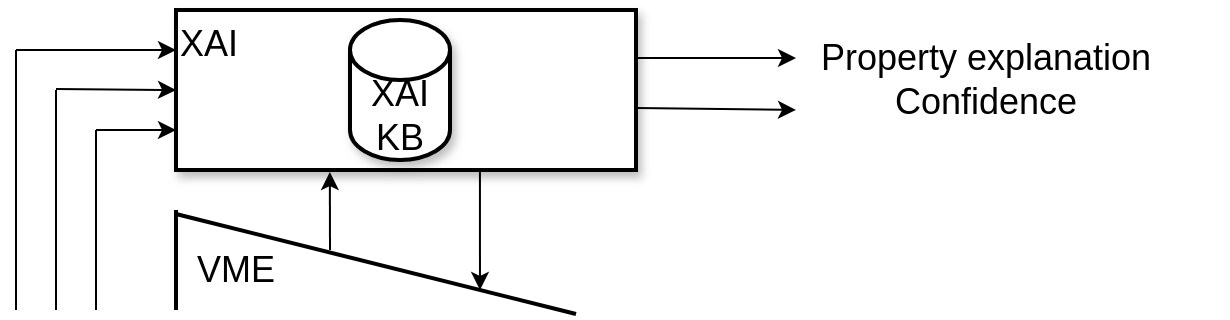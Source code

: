 <mxfile version="14.6.13" type="device"><diagram id="0wyKdWwq8preWDNyZ_en" name="Page-1"><mxGraphModel dx="737" dy="538" grid="1" gridSize="10" guides="1" tooltips="1" connect="1" arrows="1" fold="1" page="1" pageScale="1" pageWidth="850" pageHeight="1100" math="0" shadow="0"><root><mxCell id="0"/><mxCell id="1" parent="0"/><mxCell id="W7RJDjddDsoxAbFJ8SFl-1" value="XAI" style="rounded=0;whiteSpace=wrap;html=1;verticalAlign=top;align=left;shadow=1;fontSize=18;strokeWidth=2;" parent="1" vertex="1"><mxGeometry x="240" y="170" width="230" height="80" as="geometry"/></mxCell><mxCell id="W7RJDjddDsoxAbFJ8SFl-2" value="" style="endArrow=classic;html=1;fontSize=18;entryX=0;entryY=0.25;entryDx=0;entryDy=0;" parent="1" target="W7RJDjddDsoxAbFJ8SFl-1" edge="1"><mxGeometry width="50" height="50" relative="1" as="geometry"><mxPoint x="160" y="190" as="sourcePoint"/><mxPoint x="240" y="460" as="targetPoint"/></mxGeometry></mxCell><mxCell id="W7RJDjddDsoxAbFJ8SFl-3" value="" style="endArrow=classic;html=1;fontSize=18;" parent="1" edge="1"><mxGeometry width="50" height="50" relative="1" as="geometry"><mxPoint x="180" y="209.5" as="sourcePoint"/><mxPoint x="240" y="210" as="targetPoint"/></mxGeometry></mxCell><mxCell id="W7RJDjddDsoxAbFJ8SFl-4" value="" style="endArrow=classic;html=1;fontSize=18;entryX=0;entryY=0.25;entryDx=0;entryDy=0;" parent="1" edge="1"><mxGeometry width="50" height="50" relative="1" as="geometry"><mxPoint x="200" y="230" as="sourcePoint"/><mxPoint x="240" y="230" as="targetPoint"/></mxGeometry></mxCell><mxCell id="W7RJDjddDsoxAbFJ8SFl-5" value="" style="endArrow=none;html=1;fontSize=18;" parent="1" edge="1"><mxGeometry width="50" height="50" relative="1" as="geometry"><mxPoint x="160" y="320" as="sourcePoint"/><mxPoint x="160" y="190" as="targetPoint"/></mxGeometry></mxCell><mxCell id="W7RJDjddDsoxAbFJ8SFl-6" value="" style="endArrow=none;html=1;fontSize=18;" parent="1" edge="1"><mxGeometry width="50" height="50" relative="1" as="geometry"><mxPoint x="200" y="320" as="sourcePoint"/><mxPoint x="200" y="230" as="targetPoint"/></mxGeometry></mxCell><mxCell id="W7RJDjddDsoxAbFJ8SFl-7" value="" style="endArrow=none;html=1;fontSize=18;" parent="1" edge="1"><mxGeometry width="50" height="50" relative="1" as="geometry"><mxPoint x="180" y="320" as="sourcePoint"/><mxPoint x="180" y="210" as="targetPoint"/></mxGeometry></mxCell><mxCell id="W7RJDjddDsoxAbFJ8SFl-8" value="" style="endArrow=classic;html=1;fontSize=18;exitX=0.639;exitY=1.013;exitDx=0;exitDy=0;exitPerimeter=0;" parent="1" edge="1"><mxGeometry width="50" height="50" relative="1" as="geometry"><mxPoint x="391.97" y="251.04" as="sourcePoint"/><mxPoint x="392" y="310" as="targetPoint"/></mxGeometry></mxCell><mxCell id="W7RJDjddDsoxAbFJ8SFl-10" value="" style="endArrow=classic;html=1;fontSize=18;entryX=0.404;entryY=1.013;entryDx=0;entryDy=0;entryPerimeter=0;" parent="1" edge="1"><mxGeometry width="50" height="50" relative="1" as="geometry"><mxPoint x="317" y="290" as="sourcePoint"/><mxPoint x="316.92" y="251.04" as="targetPoint"/></mxGeometry></mxCell><mxCell id="W7RJDjddDsoxAbFJ8SFl-11" value="" style="endArrow=none;html=1;fontSize=18;strokeWidth=2;" parent="1" edge="1"><mxGeometry width="50" height="50" relative="1" as="geometry"><mxPoint x="240" y="272" as="sourcePoint"/><mxPoint x="440" y="322" as="targetPoint"/></mxGeometry></mxCell><mxCell id="W7RJDjddDsoxAbFJ8SFl-12" value="" style="endArrow=none;html=1;fontSize=18;strokeWidth=2;" parent="1" edge="1"><mxGeometry width="50" height="50" relative="1" as="geometry"><mxPoint x="240" y="320" as="sourcePoint"/><mxPoint x="240" y="270" as="targetPoint"/></mxGeometry></mxCell><mxCell id="W7RJDjddDsoxAbFJ8SFl-13" value="VME" style="text;html=1;strokeColor=none;fillColor=none;align=center;verticalAlign=middle;whiteSpace=wrap;rounded=0;shadow=1;fontSize=18;" parent="1" vertex="1"><mxGeometry x="250" y="290" width="40" height="20" as="geometry"/></mxCell><mxCell id="W7RJDjddDsoxAbFJ8SFl-15" value="" style="endArrow=classic;html=1;fontSize=18;entryX=0;entryY=0.25;entryDx=0;entryDy=0;" parent="1" edge="1"><mxGeometry width="50" height="50" relative="1" as="geometry"><mxPoint x="470" y="194" as="sourcePoint"/><mxPoint x="550" y="194" as="targetPoint"/></mxGeometry></mxCell><mxCell id="W7RJDjddDsoxAbFJ8SFl-16" value="" style="endArrow=classic;html=1;fontSize=18;" parent="1" edge="1"><mxGeometry width="50" height="50" relative="1" as="geometry"><mxPoint x="470" y="219" as="sourcePoint"/><mxPoint x="550" y="220" as="targetPoint"/></mxGeometry></mxCell><mxCell id="W7RJDjddDsoxAbFJ8SFl-17" value="Property explanation&lt;br&gt;Confidence" style="text;html=1;strokeColor=none;fillColor=none;align=center;verticalAlign=middle;whiteSpace=wrap;rounded=0;shadow=1;fontSize=18;" parent="1" vertex="1"><mxGeometry x="530" y="175" width="230" height="60" as="geometry"/></mxCell><mxCell id="W7RJDjddDsoxAbFJ8SFl-18" value="XAI&lt;br&gt;&lt;div style=&quot;&quot;&gt;&lt;span&gt;KB&lt;/span&gt;&lt;/div&gt;" style="shape=cylinder3;whiteSpace=wrap;html=1;boundedLbl=1;backgroundOutline=1;size=15;shadow=1;fontSize=18;strokeWidth=2;align=center;" parent="1" vertex="1"><mxGeometry x="327" y="175" width="50" height="70" as="geometry"/></mxCell></root></mxGraphModel></diagram></mxfile>